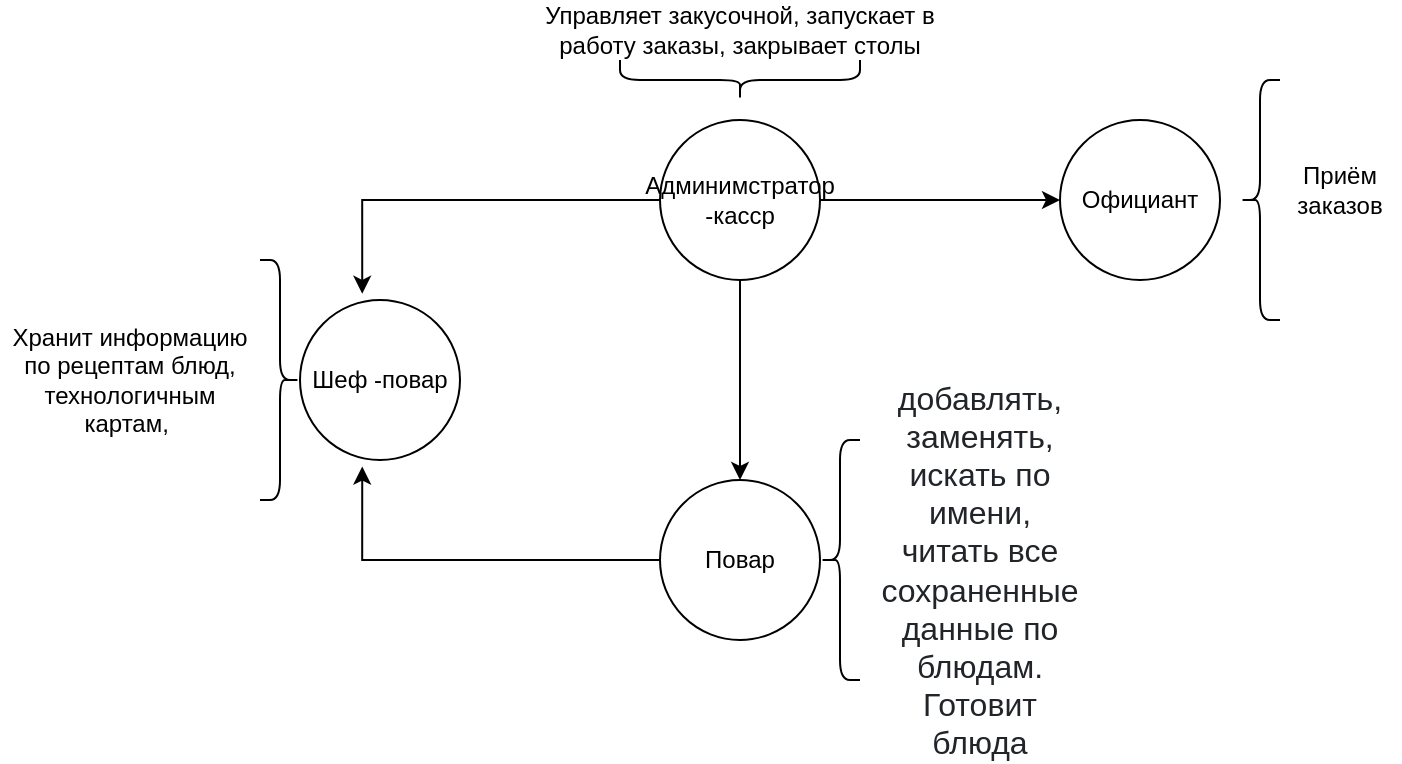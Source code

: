 <mxfile version="16.6.5" type="github">
  <diagram id="C5RBs43oDa-KdzZeNtuy" name="Page-1">
    <mxGraphModel dx="1209" dy="818" grid="1" gridSize="10" guides="1" tooltips="1" connect="1" arrows="1" fold="1" page="1" pageScale="1" pageWidth="827" pageHeight="1169" math="0" shadow="0">
      <root>
        <mxCell id="WIyWlLk6GJQsqaUBKTNV-0" />
        <mxCell id="WIyWlLk6GJQsqaUBKTNV-1" parent="WIyWlLk6GJQsqaUBKTNV-0" />
        <mxCell id="-if85ICURxpPtWQL68ot-1" value="" style="ellipse;whiteSpace=wrap;html=1;aspect=fixed;" vertex="1" parent="WIyWlLk6GJQsqaUBKTNV-1">
          <mxGeometry x="560" y="150" width="80" height="80" as="geometry" />
        </mxCell>
        <mxCell id="-if85ICURxpPtWQL68ot-15" style="edgeStyle=orthogonalEdgeStyle;rounded=0;orthogonalLoop=1;jettySize=auto;html=1;entryX=0.389;entryY=1.041;entryDx=0;entryDy=0;entryPerimeter=0;" edge="1" parent="WIyWlLk6GJQsqaUBKTNV-1" source="-if85ICURxpPtWQL68ot-2" target="-if85ICURxpPtWQL68ot-4">
          <mxGeometry relative="1" as="geometry">
            <mxPoint x="210" y="370" as="targetPoint" />
          </mxGeometry>
        </mxCell>
        <mxCell id="-if85ICURxpPtWQL68ot-2" value="Повар" style="ellipse;whiteSpace=wrap;html=1;aspect=fixed;" vertex="1" parent="WIyWlLk6GJQsqaUBKTNV-1">
          <mxGeometry x="360" y="330" width="80" height="80" as="geometry" />
        </mxCell>
        <mxCell id="-if85ICURxpPtWQL68ot-24" style="edgeStyle=orthogonalEdgeStyle;rounded=0;orthogonalLoop=1;jettySize=auto;html=1;entryX=0.5;entryY=0;entryDx=0;entryDy=0;" edge="1" parent="WIyWlLk6GJQsqaUBKTNV-1" source="-if85ICURxpPtWQL68ot-3" target="-if85ICURxpPtWQL68ot-2">
          <mxGeometry relative="1" as="geometry" />
        </mxCell>
        <mxCell id="-if85ICURxpPtWQL68ot-25" style="edgeStyle=orthogonalEdgeStyle;rounded=0;orthogonalLoop=1;jettySize=auto;html=1;entryX=0;entryY=0.5;entryDx=0;entryDy=0;" edge="1" parent="WIyWlLk6GJQsqaUBKTNV-1" source="-if85ICURxpPtWQL68ot-3" target="-if85ICURxpPtWQL68ot-1">
          <mxGeometry relative="1" as="geometry" />
        </mxCell>
        <mxCell id="-if85ICURxpPtWQL68ot-26" style="edgeStyle=orthogonalEdgeStyle;rounded=0;orthogonalLoop=1;jettySize=auto;html=1;entryX=0.389;entryY=-0.039;entryDx=0;entryDy=0;entryPerimeter=0;" edge="1" parent="WIyWlLk6GJQsqaUBKTNV-1" source="-if85ICURxpPtWQL68ot-3" target="-if85ICURxpPtWQL68ot-4">
          <mxGeometry relative="1" as="geometry">
            <mxPoint x="220" y="190" as="targetPoint" />
          </mxGeometry>
        </mxCell>
        <mxCell id="-if85ICURxpPtWQL68ot-3" value="Админимстратор -касср" style="ellipse;whiteSpace=wrap;html=1;aspect=fixed;" vertex="1" parent="WIyWlLk6GJQsqaUBKTNV-1">
          <mxGeometry x="360" y="150" width="80" height="80" as="geometry" />
        </mxCell>
        <mxCell id="-if85ICURxpPtWQL68ot-4" value="Шеф -повар" style="ellipse;whiteSpace=wrap;html=1;aspect=fixed;" vertex="1" parent="WIyWlLk6GJQsqaUBKTNV-1">
          <mxGeometry x="180" y="240" width="80" height="80" as="geometry" />
        </mxCell>
        <mxCell id="-if85ICURxpPtWQL68ot-5" value="&lt;span style=&quot;color: rgb(33 , 37 , 41) ; font-family: &amp;#34;arial&amp;#34; , &amp;#34;helvetica neue&amp;#34; , sans-serif ; font-size: 16px ; text-align: left ; background-color: rgb(255 , 255 , 255)&quot;&gt;добавлять, заменять, искать по имени, читать все сохраненные данные по блюдам. Готовит блюда&lt;/span&gt;" style="text;html=1;strokeColor=none;fillColor=none;align=center;verticalAlign=middle;whiteSpace=wrap;rounded=0;" vertex="1" parent="WIyWlLk6GJQsqaUBKTNV-1">
          <mxGeometry x="490" y="360" width="60" height="30" as="geometry" />
        </mxCell>
        <mxCell id="-if85ICURxpPtWQL68ot-8" value="Официант" style="text;html=1;strokeColor=none;fillColor=none;align=center;verticalAlign=middle;whiteSpace=wrap;rounded=0;" vertex="1" parent="WIyWlLk6GJQsqaUBKTNV-1">
          <mxGeometry x="570" y="175" width="60" height="30" as="geometry" />
        </mxCell>
        <mxCell id="-if85ICURxpPtWQL68ot-9" value="Приём заказов" style="text;html=1;strokeColor=none;fillColor=none;align=center;verticalAlign=middle;whiteSpace=wrap;rounded=0;" vertex="1" parent="WIyWlLk6GJQsqaUBKTNV-1">
          <mxGeometry x="670" y="170" width="60" height="30" as="geometry" />
        </mxCell>
        <mxCell id="-if85ICURxpPtWQL68ot-10" value="" style="shape=curlyBracket;whiteSpace=wrap;html=1;rounded=1;size=0.5;" vertex="1" parent="WIyWlLk6GJQsqaUBKTNV-1">
          <mxGeometry x="650" y="130" width="20" height="120" as="geometry" />
        </mxCell>
        <mxCell id="-if85ICURxpPtWQL68ot-18" value="" style="shape=curlyBracket;whiteSpace=wrap;html=1;rounded=1;flipH=1;size=0.5;" vertex="1" parent="WIyWlLk6GJQsqaUBKTNV-1">
          <mxGeometry x="160" y="220" width="20" height="120" as="geometry" />
        </mxCell>
        <mxCell id="-if85ICURxpPtWQL68ot-21" value="Хранит информацию по рецептам блюд, технологичным картам,&amp;nbsp;" style="text;html=1;strokeColor=none;fillColor=none;align=center;verticalAlign=middle;whiteSpace=wrap;rounded=0;" vertex="1" parent="WIyWlLk6GJQsqaUBKTNV-1">
          <mxGeometry x="30" y="237.5" width="130" height="85" as="geometry" />
        </mxCell>
        <mxCell id="-if85ICURxpPtWQL68ot-22" value="" style="shape=curlyBracket;whiteSpace=wrap;html=1;rounded=1;size=0.5;" vertex="1" parent="WIyWlLk6GJQsqaUBKTNV-1">
          <mxGeometry x="440" y="310" width="20" height="120" as="geometry" />
        </mxCell>
        <mxCell id="-if85ICURxpPtWQL68ot-27" value="" style="shape=curlyBracket;whiteSpace=wrap;html=1;rounded=1;flipH=1;size=0.5;rotation=90;" vertex="1" parent="WIyWlLk6GJQsqaUBKTNV-1">
          <mxGeometry x="390" y="70" width="20" height="120" as="geometry" />
        </mxCell>
        <mxCell id="-if85ICURxpPtWQL68ot-28" value="Управляет закусочной, запускает в работу заказы, закрывает столы" style="text;html=1;strokeColor=none;fillColor=none;align=center;verticalAlign=middle;whiteSpace=wrap;rounded=0;" vertex="1" parent="WIyWlLk6GJQsqaUBKTNV-1">
          <mxGeometry x="295" y="90" width="210" height="30" as="geometry" />
        </mxCell>
      </root>
    </mxGraphModel>
  </diagram>
</mxfile>
